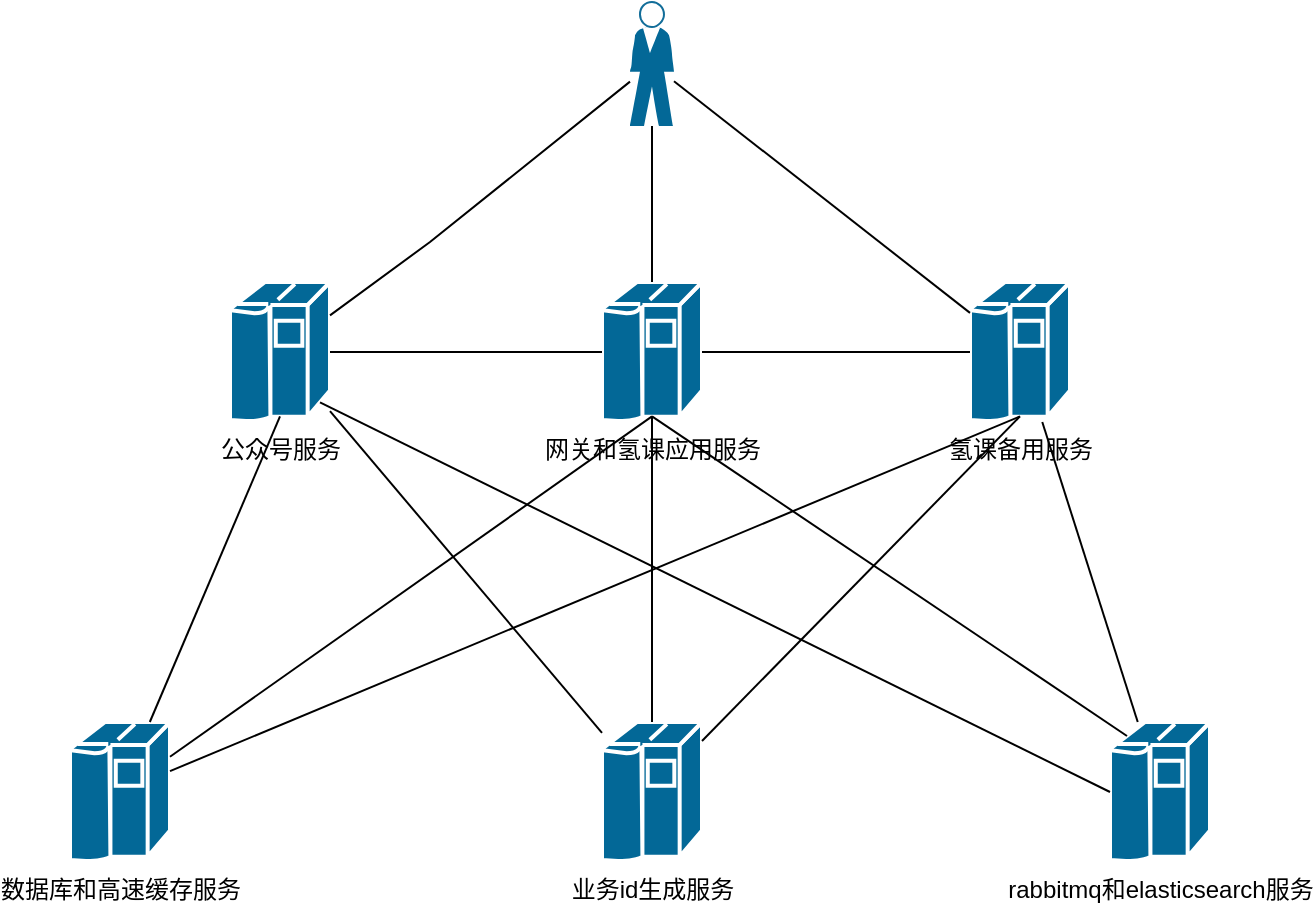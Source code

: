 <mxfile version="20.2.3" type="github">
  <diagram name="Page-1" id="c37626ed-c26b-45fb-9056-f9ebc6bb27b6">
    <mxGraphModel dx="1278" dy="571" grid="1" gridSize="10" guides="1" tooltips="1" connect="1" arrows="1" fold="1" page="1" pageScale="1" pageWidth="1100" pageHeight="850" background="none" math="0" shadow="0">
      <root>
        <mxCell id="0" />
        <mxCell id="1" parent="0" />
        <mxCell id="h9Irp6k27zSK09K-pHLx-3" value="网关和氢课应用服务" style="shape=mxgraph.cisco.computers_and_peripherals.ibm_mainframe;sketch=0;html=1;pointerEvents=1;dashed=0;fillColor=#036897;strokeColor=#ffffff;strokeWidth=2;verticalLabelPosition=bottom;verticalAlign=top;align=center;outlineConnect=0;" vertex="1" parent="1">
          <mxGeometry x="456" y="160" width="50" height="70" as="geometry" />
        </mxCell>
        <mxCell id="h9Irp6k27zSK09K-pHLx-4" value="数据库和高速缓存服务" style="shape=mxgraph.cisco.computers_and_peripherals.ibm_mainframe;sketch=0;html=1;pointerEvents=1;dashed=0;fillColor=#036897;strokeColor=#ffffff;strokeWidth=2;verticalLabelPosition=bottom;verticalAlign=top;align=center;outlineConnect=0;" vertex="1" parent="1">
          <mxGeometry x="190" y="380" width="50" height="70" as="geometry" />
        </mxCell>
        <mxCell id="h9Irp6k27zSK09K-pHLx-5" value="业务id生成服务" style="shape=mxgraph.cisco.computers_and_peripherals.ibm_mainframe;sketch=0;html=1;pointerEvents=1;dashed=0;fillColor=#036897;strokeColor=#ffffff;strokeWidth=2;verticalLabelPosition=bottom;verticalAlign=top;align=center;outlineConnect=0;" vertex="1" parent="1">
          <mxGeometry x="456" y="380" width="50" height="70" as="geometry" />
        </mxCell>
        <mxCell id="h9Irp6k27zSK09K-pHLx-6" value="rabbitmq和elasticsearch服务" style="shape=mxgraph.cisco.computers_and_peripherals.ibm_mainframe;sketch=0;html=1;pointerEvents=1;dashed=0;fillColor=#036897;strokeColor=#ffffff;strokeWidth=2;verticalLabelPosition=bottom;verticalAlign=top;align=center;outlineConnect=0;" vertex="1" parent="1">
          <mxGeometry x="710" y="380" width="50" height="70" as="geometry" />
        </mxCell>
        <mxCell id="h9Irp6k27zSK09K-pHLx-7" value="公众号服务" style="shape=mxgraph.cisco.computers_and_peripherals.ibm_mainframe;sketch=0;html=1;pointerEvents=1;dashed=0;fillColor=#036897;strokeColor=#ffffff;strokeWidth=2;verticalLabelPosition=bottom;verticalAlign=top;align=center;outlineConnect=0;" vertex="1" parent="1">
          <mxGeometry x="270" y="160" width="50" height="70" as="geometry" />
        </mxCell>
        <mxCell id="h9Irp6k27zSK09K-pHLx-8" value="氢课备用服务" style="shape=mxgraph.cisco.computers_and_peripherals.ibm_mainframe;sketch=0;html=1;pointerEvents=1;dashed=0;fillColor=#036897;strokeColor=#ffffff;strokeWidth=2;verticalLabelPosition=bottom;verticalAlign=top;align=center;outlineConnect=0;" vertex="1" parent="1">
          <mxGeometry x="640" y="160" width="50" height="70" as="geometry" />
        </mxCell>
        <mxCell id="h9Irp6k27zSK09K-pHLx-9" value="" style="shape=mxgraph.cisco.people.standing_man;sketch=0;html=1;pointerEvents=1;dashed=0;fillColor=#036897;strokeColor=#ffffff;strokeWidth=2;verticalLabelPosition=bottom;verticalAlign=top;align=center;outlineConnect=0;" vertex="1" parent="1">
          <mxGeometry x="470" y="20" width="22" height="62" as="geometry" />
        </mxCell>
        <mxCell id="h9Irp6k27zSK09K-pHLx-10" value="" style="endArrow=none;html=1;rounded=0;" edge="1" parent="1" source="h9Irp6k27zSK09K-pHLx-7" target="h9Irp6k27zSK09K-pHLx-9">
          <mxGeometry width="50" height="50" relative="1" as="geometry">
            <mxPoint x="520" y="320" as="sourcePoint" />
            <mxPoint x="580" y="270" as="targetPoint" />
            <Array as="points">
              <mxPoint x="370" y="140" />
            </Array>
          </mxGeometry>
        </mxCell>
        <mxCell id="h9Irp6k27zSK09K-pHLx-14" value="" style="endArrow=none;html=1;rounded=0;" edge="1" parent="1" source="h9Irp6k27zSK09K-pHLx-8" target="h9Irp6k27zSK09K-pHLx-9">
          <mxGeometry width="50" height="50" relative="1" as="geometry">
            <mxPoint x="530" y="220" as="sourcePoint" />
            <mxPoint x="580" y="170" as="targetPoint" />
          </mxGeometry>
        </mxCell>
        <mxCell id="h9Irp6k27zSK09K-pHLx-15" value="" style="endArrow=none;html=1;rounded=0;" edge="1" parent="1" source="h9Irp6k27zSK09K-pHLx-3" target="h9Irp6k27zSK09K-pHLx-9">
          <mxGeometry width="50" height="50" relative="1" as="geometry">
            <mxPoint x="530" y="220" as="sourcePoint" />
            <mxPoint x="580" y="170" as="targetPoint" />
          </mxGeometry>
        </mxCell>
        <mxCell id="h9Irp6k27zSK09K-pHLx-16" value="" style="endArrow=none;html=1;rounded=0;" edge="1" parent="1" source="h9Irp6k27zSK09K-pHLx-3" target="h9Irp6k27zSK09K-pHLx-8">
          <mxGeometry width="50" height="50" relative="1" as="geometry">
            <mxPoint x="530" y="220" as="sourcePoint" />
            <mxPoint x="580" y="170" as="targetPoint" />
          </mxGeometry>
        </mxCell>
        <mxCell id="h9Irp6k27zSK09K-pHLx-17" value="" style="endArrow=none;html=1;rounded=0;" edge="1" parent="1" source="h9Irp6k27zSK09K-pHLx-7" target="h9Irp6k27zSK09K-pHLx-3">
          <mxGeometry width="50" height="50" relative="1" as="geometry">
            <mxPoint x="530" y="220" as="sourcePoint" />
            <mxPoint x="580" y="170" as="targetPoint" />
          </mxGeometry>
        </mxCell>
        <mxCell id="h9Irp6k27zSK09K-pHLx-18" value="" style="endArrow=none;html=1;rounded=0;entryX=0.5;entryY=0.96;entryDx=0;entryDy=0;entryPerimeter=0;" edge="1" parent="1" source="h9Irp6k27zSK09K-pHLx-4" target="h9Irp6k27zSK09K-pHLx-7">
          <mxGeometry width="50" height="50" relative="1" as="geometry">
            <mxPoint x="530" y="420" as="sourcePoint" />
            <mxPoint x="580" y="370" as="targetPoint" />
          </mxGeometry>
        </mxCell>
        <mxCell id="h9Irp6k27zSK09K-pHLx-19" value="" style="endArrow=none;html=1;rounded=0;entryX=0.5;entryY=0.96;entryDx=0;entryDy=0;entryPerimeter=0;" edge="1" parent="1" source="h9Irp6k27zSK09K-pHLx-4" target="h9Irp6k27zSK09K-pHLx-3">
          <mxGeometry width="50" height="50" relative="1" as="geometry">
            <mxPoint x="530" y="420" as="sourcePoint" />
            <mxPoint x="580" y="370" as="targetPoint" />
          </mxGeometry>
        </mxCell>
        <mxCell id="h9Irp6k27zSK09K-pHLx-20" value="" style="endArrow=none;html=1;rounded=0;entryX=0.5;entryY=0.96;entryDx=0;entryDy=0;entryPerimeter=0;" edge="1" parent="1" source="h9Irp6k27zSK09K-pHLx-4" target="h9Irp6k27zSK09K-pHLx-8">
          <mxGeometry width="50" height="50" relative="1" as="geometry">
            <mxPoint x="530" y="420" as="sourcePoint" />
            <mxPoint x="580" y="370" as="targetPoint" />
          </mxGeometry>
        </mxCell>
        <mxCell id="h9Irp6k27zSK09K-pHLx-21" value="" style="endArrow=none;html=1;rounded=0;" edge="1" parent="1" source="h9Irp6k27zSK09K-pHLx-5" target="h9Irp6k27zSK09K-pHLx-7">
          <mxGeometry width="50" height="50" relative="1" as="geometry">
            <mxPoint x="530" y="420" as="sourcePoint" />
            <mxPoint x="580" y="370" as="targetPoint" />
          </mxGeometry>
        </mxCell>
        <mxCell id="h9Irp6k27zSK09K-pHLx-22" value="" style="endArrow=none;html=1;rounded=0;entryX=0.5;entryY=0.96;entryDx=0;entryDy=0;entryPerimeter=0;" edge="1" parent="1" source="h9Irp6k27zSK09K-pHLx-5" target="h9Irp6k27zSK09K-pHLx-3">
          <mxGeometry width="50" height="50" relative="1" as="geometry">
            <mxPoint x="530" y="420" as="sourcePoint" />
            <mxPoint x="580" y="370" as="targetPoint" />
          </mxGeometry>
        </mxCell>
        <mxCell id="h9Irp6k27zSK09K-pHLx-23" value="" style="endArrow=none;html=1;rounded=0;entryX=0.5;entryY=0.96;entryDx=0;entryDy=0;entryPerimeter=0;" edge="1" parent="1" source="h9Irp6k27zSK09K-pHLx-5" target="h9Irp6k27zSK09K-pHLx-8">
          <mxGeometry width="50" height="50" relative="1" as="geometry">
            <mxPoint x="530" y="420" as="sourcePoint" />
            <mxPoint x="580" y="370" as="targetPoint" />
          </mxGeometry>
        </mxCell>
        <mxCell id="h9Irp6k27zSK09K-pHLx-24" value="" style="endArrow=none;html=1;rounded=0;" edge="1" parent="1" source="h9Irp6k27zSK09K-pHLx-6" target="h9Irp6k27zSK09K-pHLx-8">
          <mxGeometry width="50" height="50" relative="1" as="geometry">
            <mxPoint x="530" y="420" as="sourcePoint" />
            <mxPoint x="580" y="370" as="targetPoint" />
          </mxGeometry>
        </mxCell>
        <mxCell id="h9Irp6k27zSK09K-pHLx-25" value="" style="endArrow=none;html=1;rounded=0;exitX=0.17;exitY=0.1;exitDx=0;exitDy=0;exitPerimeter=0;entryX=0.5;entryY=0.96;entryDx=0;entryDy=0;entryPerimeter=0;" edge="1" parent="1" source="h9Irp6k27zSK09K-pHLx-6" target="h9Irp6k27zSK09K-pHLx-3">
          <mxGeometry width="50" height="50" relative="1" as="geometry">
            <mxPoint x="530" y="420" as="sourcePoint" />
            <mxPoint x="580" y="370" as="targetPoint" />
          </mxGeometry>
        </mxCell>
        <mxCell id="h9Irp6k27zSK09K-pHLx-26" value="" style="endArrow=none;html=1;rounded=0;entryX=0;entryY=0.5;entryDx=0;entryDy=0;entryPerimeter=0;exitX=0.9;exitY=0.86;exitDx=0;exitDy=0;exitPerimeter=0;" edge="1" parent="1" source="h9Irp6k27zSK09K-pHLx-7" target="h9Irp6k27zSK09K-pHLx-6">
          <mxGeometry width="50" height="50" relative="1" as="geometry">
            <mxPoint x="530" y="420" as="sourcePoint" />
            <mxPoint x="580" y="370" as="targetPoint" />
          </mxGeometry>
        </mxCell>
      </root>
    </mxGraphModel>
  </diagram>
</mxfile>
